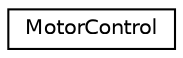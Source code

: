 digraph "Graphical Class Hierarchy"
{
 // LATEX_PDF_SIZE
  edge [fontname="Helvetica",fontsize="10",labelfontname="Helvetica",labelfontsize="10"];
  node [fontname="Helvetica",fontsize="10",shape=record];
  rankdir="LR";
  Node0 [label="MotorControl",height=0.2,width=0.4,color="black", fillcolor="white", style="filled",URL="$classMotorControl.html",tooltip=" "];
}
